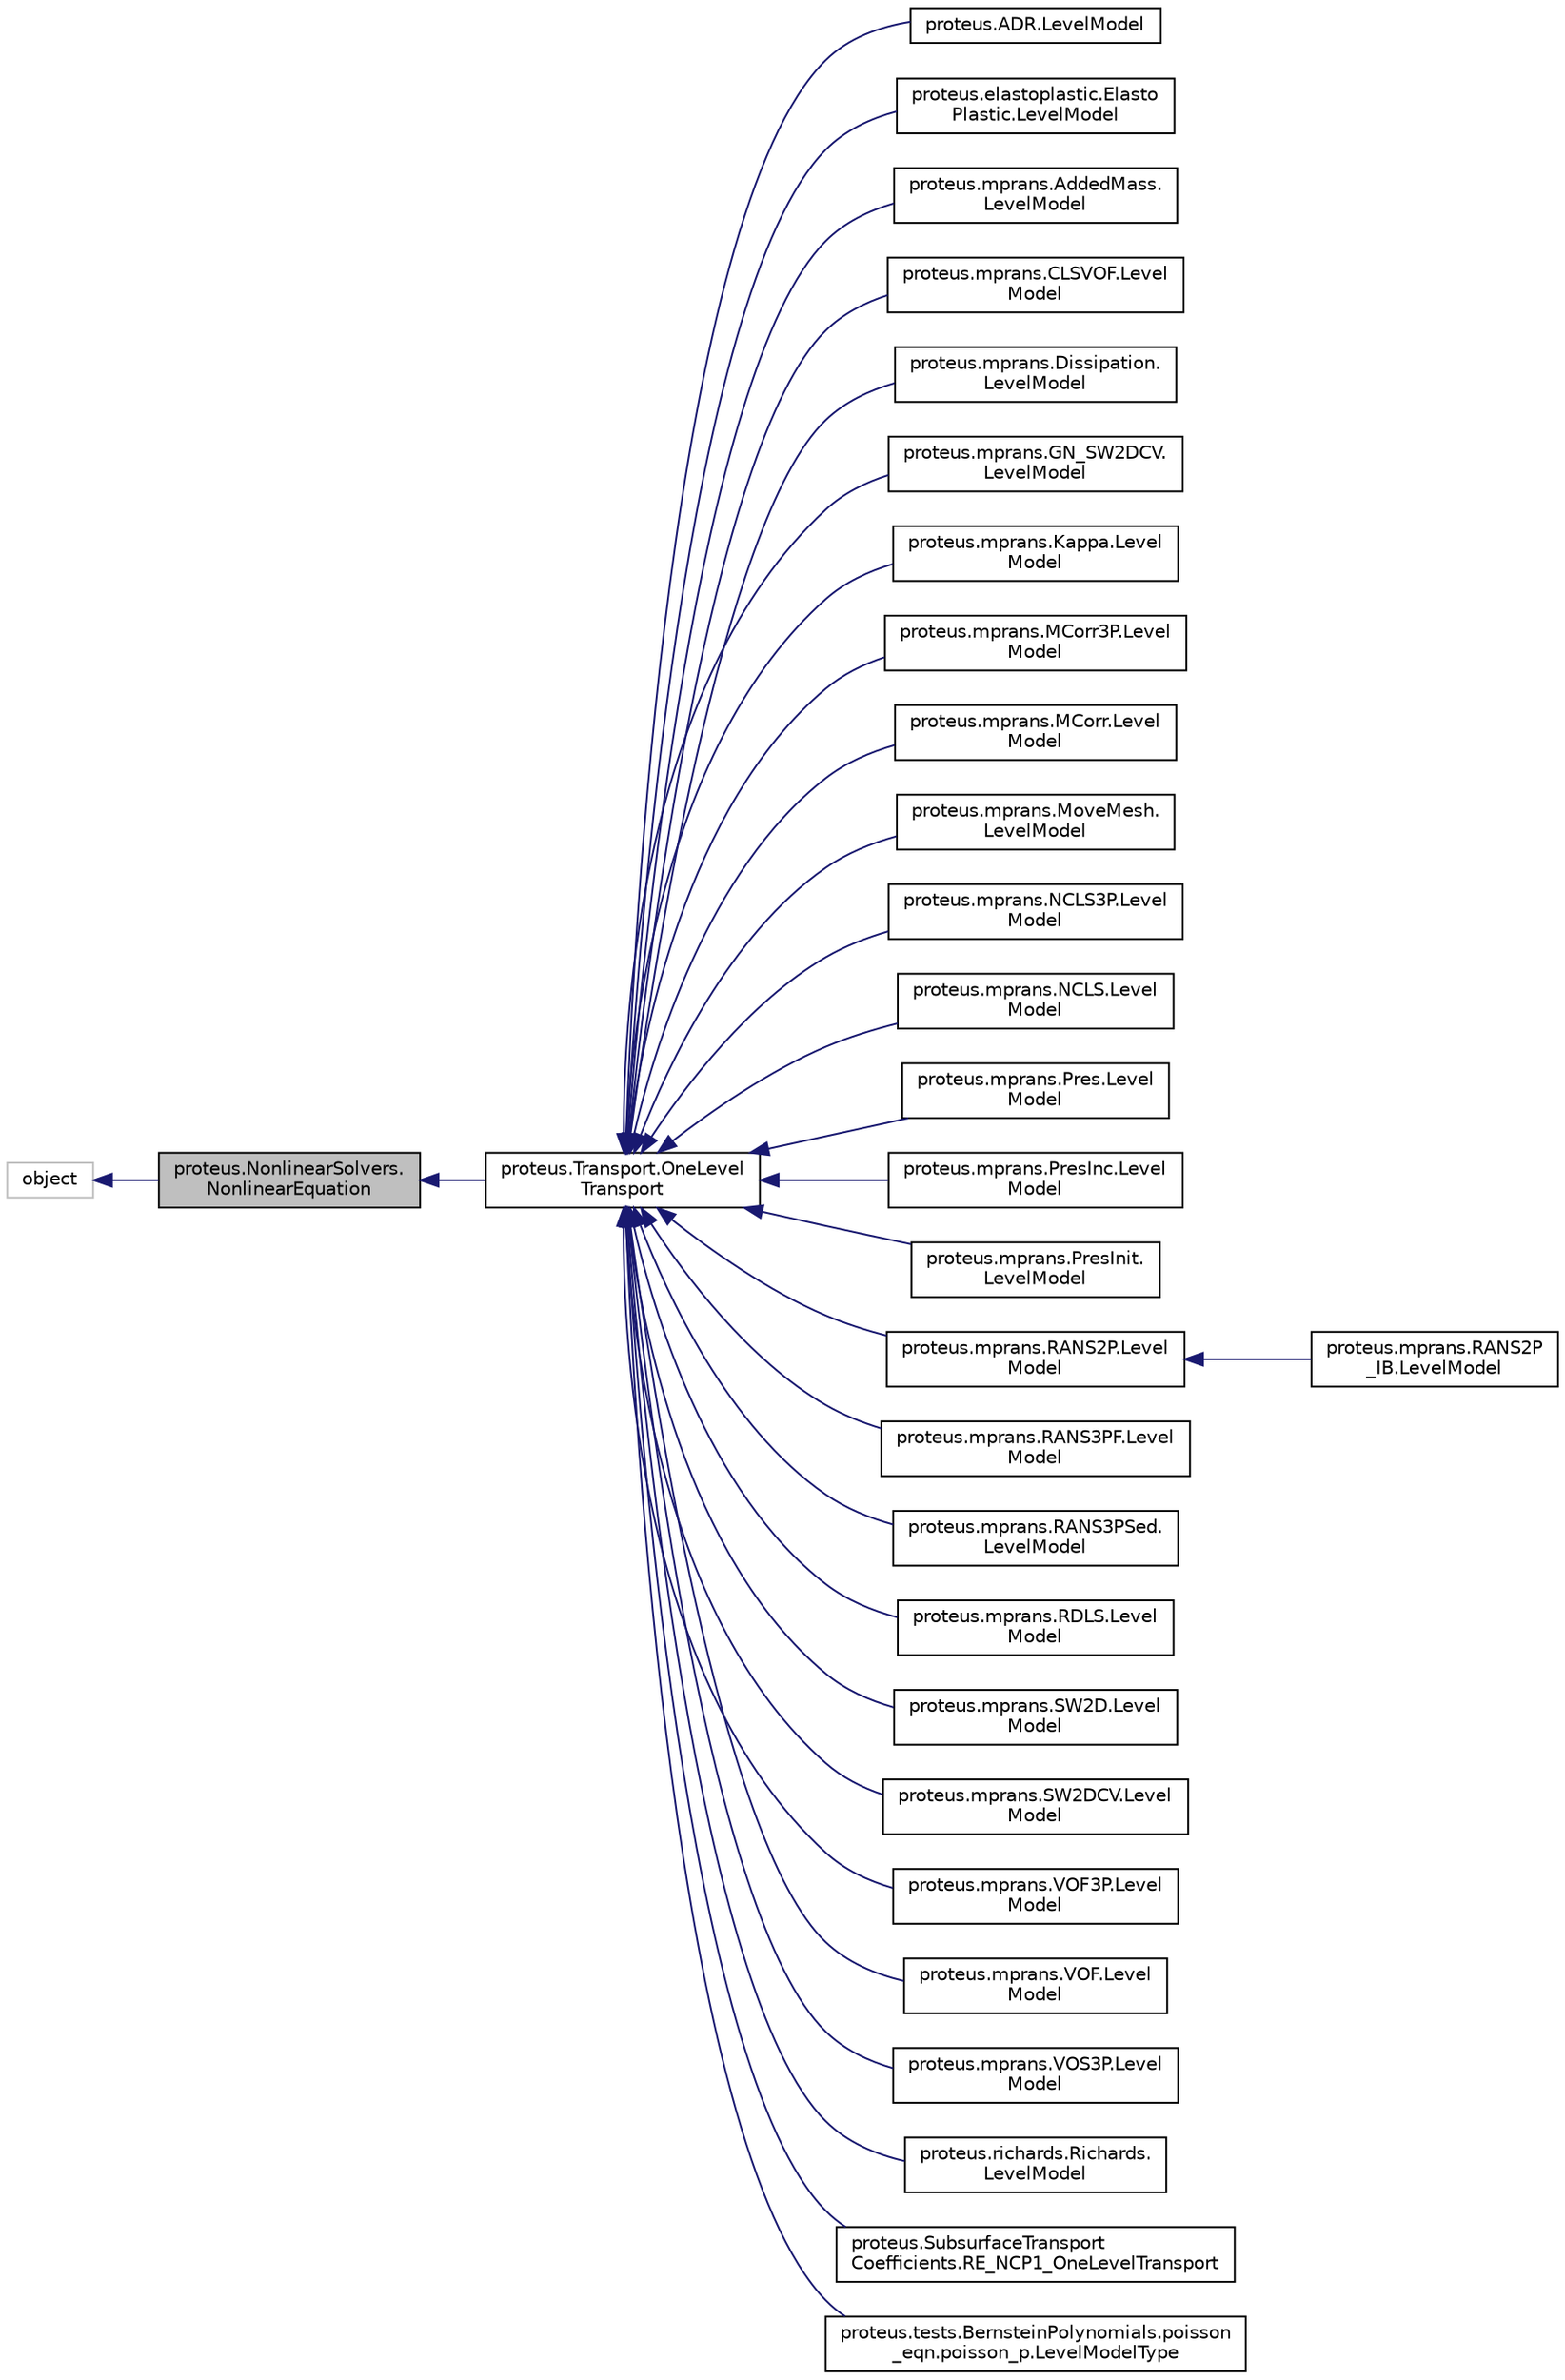 digraph "proteus.NonlinearSolvers.NonlinearEquation"
{
 // LATEX_PDF_SIZE
  edge [fontname="Helvetica",fontsize="10",labelfontname="Helvetica",labelfontsize="10"];
  node [fontname="Helvetica",fontsize="10",shape=record];
  rankdir="LR";
  Node1 [label="proteus.NonlinearSolvers.\lNonlinearEquation",height=0.2,width=0.4,color="black", fillcolor="grey75", style="filled", fontcolor="black",tooltip=" "];
  Node2 -> Node1 [dir="back",color="midnightblue",fontsize="10",style="solid",fontname="Helvetica"];
  Node2 [label="object",height=0.2,width=0.4,color="grey75", fillcolor="white", style="filled",tooltip=" "];
  Node1 -> Node3 [dir="back",color="midnightblue",fontsize="10",style="solid",fontname="Helvetica"];
  Node3 [label="proteus.Transport.OneLevel\lTransport",height=0.2,width=0.4,color="black", fillcolor="white", style="filled",URL="$classproteus_1_1Transport_1_1OneLevelTransport.html",tooltip=" "];
  Node3 -> Node4 [dir="back",color="midnightblue",fontsize="10",style="solid",fontname="Helvetica"];
  Node4 [label="proteus.ADR.LevelModel",height=0.2,width=0.4,color="black", fillcolor="white", style="filled",URL="$classproteus_1_1ADR_1_1LevelModel.html",tooltip=" "];
  Node3 -> Node5 [dir="back",color="midnightblue",fontsize="10",style="solid",fontname="Helvetica"];
  Node5 [label="proteus.elastoplastic.Elasto\lPlastic.LevelModel",height=0.2,width=0.4,color="black", fillcolor="white", style="filled",URL="$classproteus_1_1elastoplastic_1_1ElastoPlastic_1_1LevelModel.html",tooltip=" "];
  Node3 -> Node6 [dir="back",color="midnightblue",fontsize="10",style="solid",fontname="Helvetica"];
  Node6 [label="proteus.mprans.AddedMass.\lLevelModel",height=0.2,width=0.4,color="black", fillcolor="white", style="filled",URL="$classproteus_1_1mprans_1_1AddedMass_1_1LevelModel.html",tooltip=" "];
  Node3 -> Node7 [dir="back",color="midnightblue",fontsize="10",style="solid",fontname="Helvetica"];
  Node7 [label="proteus.mprans.CLSVOF.Level\lModel",height=0.2,width=0.4,color="black", fillcolor="white", style="filled",URL="$classproteus_1_1mprans_1_1CLSVOF_1_1LevelModel.html",tooltip=" "];
  Node3 -> Node8 [dir="back",color="midnightblue",fontsize="10",style="solid",fontname="Helvetica"];
  Node8 [label="proteus.mprans.Dissipation.\lLevelModel",height=0.2,width=0.4,color="black", fillcolor="white", style="filled",URL="$classproteus_1_1mprans_1_1Dissipation_1_1LevelModel.html",tooltip=" "];
  Node3 -> Node9 [dir="back",color="midnightblue",fontsize="10",style="solid",fontname="Helvetica"];
  Node9 [label="proteus.mprans.GN_SW2DCV.\lLevelModel",height=0.2,width=0.4,color="black", fillcolor="white", style="filled",URL="$classproteus_1_1mprans_1_1GN__SW2DCV_1_1LevelModel.html",tooltip=" "];
  Node3 -> Node10 [dir="back",color="midnightblue",fontsize="10",style="solid",fontname="Helvetica"];
  Node10 [label="proteus.mprans.Kappa.Level\lModel",height=0.2,width=0.4,color="black", fillcolor="white", style="filled",URL="$classproteus_1_1mprans_1_1Kappa_1_1LevelModel.html",tooltip=" "];
  Node3 -> Node11 [dir="back",color="midnightblue",fontsize="10",style="solid",fontname="Helvetica"];
  Node11 [label="proteus.mprans.MCorr3P.Level\lModel",height=0.2,width=0.4,color="black", fillcolor="white", style="filled",URL="$classproteus_1_1mprans_1_1MCorr3P_1_1LevelModel.html",tooltip=" "];
  Node3 -> Node12 [dir="back",color="midnightblue",fontsize="10",style="solid",fontname="Helvetica"];
  Node12 [label="proteus.mprans.MCorr.Level\lModel",height=0.2,width=0.4,color="black", fillcolor="white", style="filled",URL="$classproteus_1_1mprans_1_1MCorr_1_1LevelModel.html",tooltip=" "];
  Node3 -> Node13 [dir="back",color="midnightblue",fontsize="10",style="solid",fontname="Helvetica"];
  Node13 [label="proteus.mprans.MoveMesh.\lLevelModel",height=0.2,width=0.4,color="black", fillcolor="white", style="filled",URL="$classproteus_1_1mprans_1_1MoveMesh_1_1LevelModel.html",tooltip=" "];
  Node3 -> Node14 [dir="back",color="midnightblue",fontsize="10",style="solid",fontname="Helvetica"];
  Node14 [label="proteus.mprans.NCLS3P.Level\lModel",height=0.2,width=0.4,color="black", fillcolor="white", style="filled",URL="$classproteus_1_1mprans_1_1NCLS3P_1_1LevelModel.html",tooltip=" "];
  Node3 -> Node15 [dir="back",color="midnightblue",fontsize="10",style="solid",fontname="Helvetica"];
  Node15 [label="proteus.mprans.NCLS.Level\lModel",height=0.2,width=0.4,color="black", fillcolor="white", style="filled",URL="$classproteus_1_1mprans_1_1NCLS_1_1LevelModel.html",tooltip=" "];
  Node3 -> Node16 [dir="back",color="midnightblue",fontsize="10",style="solid",fontname="Helvetica"];
  Node16 [label="proteus.mprans.Pres.Level\lModel",height=0.2,width=0.4,color="black", fillcolor="white", style="filled",URL="$classproteus_1_1mprans_1_1Pres_1_1LevelModel.html",tooltip=" "];
  Node3 -> Node17 [dir="back",color="midnightblue",fontsize="10",style="solid",fontname="Helvetica"];
  Node17 [label="proteus.mprans.PresInc.Level\lModel",height=0.2,width=0.4,color="black", fillcolor="white", style="filled",URL="$classproteus_1_1mprans_1_1PresInc_1_1LevelModel.html",tooltip=" "];
  Node3 -> Node18 [dir="back",color="midnightblue",fontsize="10",style="solid",fontname="Helvetica"];
  Node18 [label="proteus.mprans.PresInit.\lLevelModel",height=0.2,width=0.4,color="black", fillcolor="white", style="filled",URL="$classproteus_1_1mprans_1_1PresInit_1_1LevelModel.html",tooltip=" "];
  Node3 -> Node19 [dir="back",color="midnightblue",fontsize="10",style="solid",fontname="Helvetica"];
  Node19 [label="proteus.mprans.RANS2P.Level\lModel",height=0.2,width=0.4,color="black", fillcolor="white", style="filled",URL="$classproteus_1_1mprans_1_1RANS2P_1_1LevelModel.html",tooltip=" "];
  Node19 -> Node20 [dir="back",color="midnightblue",fontsize="10",style="solid",fontname="Helvetica"];
  Node20 [label="proteus.mprans.RANS2P\l_IB.LevelModel",height=0.2,width=0.4,color="black", fillcolor="white", style="filled",URL="$classproteus_1_1mprans_1_1RANS2P__IB_1_1LevelModel.html",tooltip=" "];
  Node3 -> Node21 [dir="back",color="midnightblue",fontsize="10",style="solid",fontname="Helvetica"];
  Node21 [label="proteus.mprans.RANS3PF.Level\lModel",height=0.2,width=0.4,color="black", fillcolor="white", style="filled",URL="$classproteus_1_1mprans_1_1RANS3PF_1_1LevelModel.html",tooltip=" "];
  Node3 -> Node22 [dir="back",color="midnightblue",fontsize="10",style="solid",fontname="Helvetica"];
  Node22 [label="proteus.mprans.RANS3PSed.\lLevelModel",height=0.2,width=0.4,color="black", fillcolor="white", style="filled",URL="$classproteus_1_1mprans_1_1RANS3PSed_1_1LevelModel.html",tooltip=" "];
  Node3 -> Node23 [dir="back",color="midnightblue",fontsize="10",style="solid",fontname="Helvetica"];
  Node23 [label="proteus.mprans.RDLS.Level\lModel",height=0.2,width=0.4,color="black", fillcolor="white", style="filled",URL="$classproteus_1_1mprans_1_1RDLS_1_1LevelModel.html",tooltip=" "];
  Node3 -> Node24 [dir="back",color="midnightblue",fontsize="10",style="solid",fontname="Helvetica"];
  Node24 [label="proteus.mprans.SW2D.Level\lModel",height=0.2,width=0.4,color="black", fillcolor="white", style="filled",URL="$classproteus_1_1mprans_1_1SW2D_1_1LevelModel.html",tooltip=" "];
  Node3 -> Node25 [dir="back",color="midnightblue",fontsize="10",style="solid",fontname="Helvetica"];
  Node25 [label="proteus.mprans.SW2DCV.Level\lModel",height=0.2,width=0.4,color="black", fillcolor="white", style="filled",URL="$classproteus_1_1mprans_1_1SW2DCV_1_1LevelModel.html",tooltip=" "];
  Node3 -> Node26 [dir="back",color="midnightblue",fontsize="10",style="solid",fontname="Helvetica"];
  Node26 [label="proteus.mprans.VOF3P.Level\lModel",height=0.2,width=0.4,color="black", fillcolor="white", style="filled",URL="$classproteus_1_1mprans_1_1VOF3P_1_1LevelModel.html",tooltip=" "];
  Node3 -> Node27 [dir="back",color="midnightblue",fontsize="10",style="solid",fontname="Helvetica"];
  Node27 [label="proteus.mprans.VOF.Level\lModel",height=0.2,width=0.4,color="black", fillcolor="white", style="filled",URL="$classproteus_1_1mprans_1_1VOF_1_1LevelModel.html",tooltip=" "];
  Node3 -> Node28 [dir="back",color="midnightblue",fontsize="10",style="solid",fontname="Helvetica"];
  Node28 [label="proteus.mprans.VOS3P.Level\lModel",height=0.2,width=0.4,color="black", fillcolor="white", style="filled",URL="$classproteus_1_1mprans_1_1VOS3P_1_1LevelModel.html",tooltip=" "];
  Node3 -> Node29 [dir="back",color="midnightblue",fontsize="10",style="solid",fontname="Helvetica"];
  Node29 [label="proteus.richards.Richards.\lLevelModel",height=0.2,width=0.4,color="black", fillcolor="white", style="filled",URL="$classproteus_1_1richards_1_1Richards_1_1LevelModel.html",tooltip=" "];
  Node3 -> Node30 [dir="back",color="midnightblue",fontsize="10",style="solid",fontname="Helvetica"];
  Node30 [label="proteus.SubsurfaceTransport\lCoefficients.RE_NCP1_OneLevelTransport",height=0.2,width=0.4,color="black", fillcolor="white", style="filled",URL="$classproteus_1_1SubsurfaceTransportCoefficients_1_1RE__NCP1__OneLevelTransport.html",tooltip=" "];
  Node3 -> Node31 [dir="back",color="midnightblue",fontsize="10",style="solid",fontname="Helvetica"];
  Node31 [label="proteus.tests.BernsteinPolynomials.poisson\l_eqn.poisson_p.LevelModelType",height=0.2,width=0.4,color="black", fillcolor="white", style="filled",URL="$classproteus_1_1tests_1_1BernsteinPolynomials_1_1poisson__eqn_1_1poisson__p_1_1LevelModelType.html",tooltip=" "];
}
